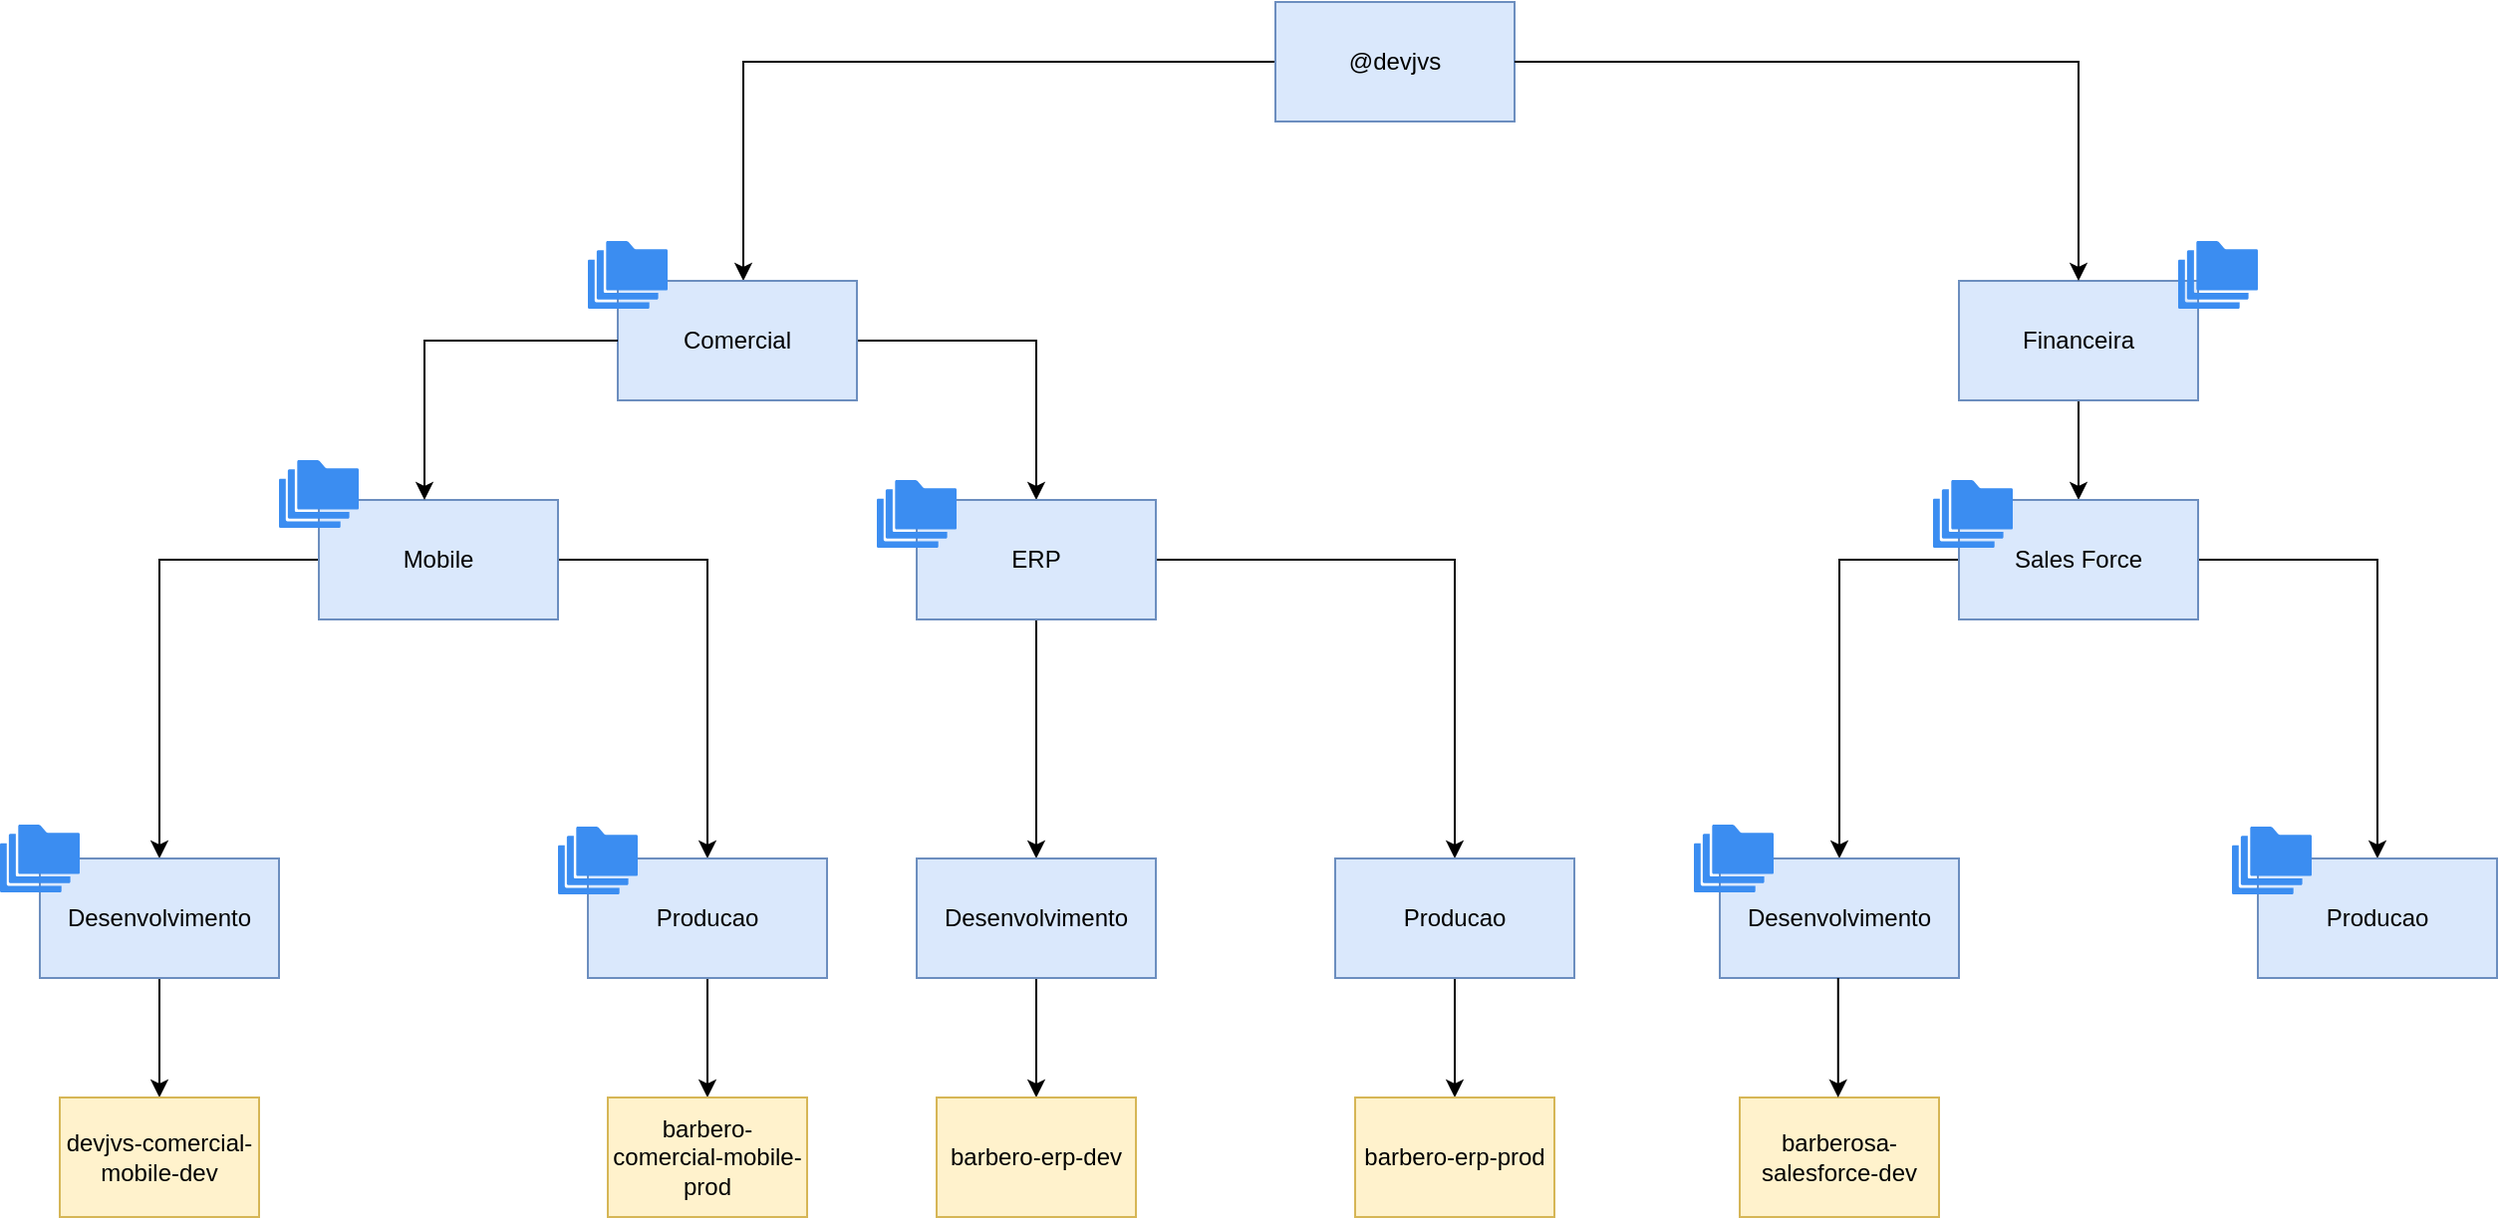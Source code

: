 <mxfile version="20.6.1" type="github" pages="2"><diagram id="OJ75zlZ3bGXf0F_jo_-T" name="organizacao_gcp"><mxGraphModel dx="1034" dy="594" grid="1" gridSize="10" guides="1" tooltips="1" connect="1" arrows="1" fold="1" page="1" pageScale="1" pageWidth="827" pageHeight="1169" math="0" shadow="0"><root><mxCell id="0"/><mxCell id="1" parent="0"/><mxCell id="lwq8H0B81Pt8OWV8RZo5-4" value="" style="edgeStyle=orthogonalEdgeStyle;rounded=0;orthogonalLoop=1;jettySize=auto;html=1;" parent="1" source="lwq8H0B81Pt8OWV8RZo5-1" target="lwq8H0B81Pt8OWV8RZo5-3" edge="1"><mxGeometry relative="1" as="geometry"><Array as="points"><mxPoint x="613" y="140"/></Array></mxGeometry></mxCell><mxCell id="lwq8H0B81Pt8OWV8RZo5-1" value="@devjvs" style="rounded=0;whiteSpace=wrap;html=1;fillColor=#dae8fc;strokeColor=#6c8ebf;" parent="1" vertex="1"><mxGeometry x="880" y="110" width="120" height="60" as="geometry"/></mxCell><mxCell id="lwq8H0B81Pt8OWV8RZo5-17" style="edgeStyle=orthogonalEdgeStyle;rounded=0;orthogonalLoop=1;jettySize=auto;html=1;" parent="1" source="lwq8H0B81Pt8OWV8RZo5-3" target="lwq8H0B81Pt8OWV8RZo5-11" edge="1"><mxGeometry relative="1" as="geometry"><Array as="points"><mxPoint x="760" y="280"/></Array></mxGeometry></mxCell><mxCell id="lwq8H0B81Pt8OWV8RZo5-3" value="Comercial" style="whiteSpace=wrap;html=1;fillColor=#dae8fc;strokeColor=#6c8ebf;rounded=0;" parent="1" vertex="1"><mxGeometry x="550" y="250" width="120" height="60" as="geometry"/></mxCell><mxCell id="4tagldR8a85V4j4vMIqo-4" style="edgeStyle=orthogonalEdgeStyle;rounded=0;orthogonalLoop=1;jettySize=auto;html=1;entryX=0.5;entryY=0;entryDx=0;entryDy=0;" parent="1" source="lwq8H0B81Pt8OWV8RZo5-6" target="4tagldR8a85V4j4vMIqo-1" edge="1"><mxGeometry relative="1" as="geometry"/></mxCell><mxCell id="lwq8H0B81Pt8OWV8RZo5-6" value="Financeira" style="whiteSpace=wrap;html=1;fillColor=#dae8fc;strokeColor=#6c8ebf;rounded=0;" parent="1" vertex="1"><mxGeometry x="1223" y="250" width="120" height="60" as="geometry"/></mxCell><mxCell id="lwq8H0B81Pt8OWV8RZo5-8" value="" style="sketch=0;html=1;aspect=fixed;strokeColor=none;shadow=0;align=center;verticalAlign=top;fillColor=#3B8DF1;shape=mxgraph.gcp2.folders" parent="1" vertex="1"><mxGeometry x="535" y="230" width="40" height="34" as="geometry"/></mxCell><mxCell id="lwq8H0B81Pt8OWV8RZo5-9" value="" style="sketch=0;html=1;aspect=fixed;strokeColor=none;shadow=0;align=center;verticalAlign=top;fillColor=#3B8DF1;shape=mxgraph.gcp2.folders" parent="1" vertex="1"><mxGeometry x="1333" y="230" width="40" height="34" as="geometry"/></mxCell><mxCell id="lwq8H0B81Pt8OWV8RZo5-18" style="edgeStyle=orthogonalEdgeStyle;rounded=0;orthogonalLoop=1;jettySize=auto;html=1;entryX=0.5;entryY=0;entryDx=0;entryDy=0;" parent="1" source="lwq8H0B81Pt8OWV8RZo5-10" target="lwq8H0B81Pt8OWV8RZo5-12" edge="1"><mxGeometry relative="1" as="geometry"><Array as="points"><mxPoint x="320" y="390"/><mxPoint x="320" y="510"/></Array></mxGeometry></mxCell><mxCell id="lwq8H0B81Pt8OWV8RZo5-19" style="edgeStyle=orthogonalEdgeStyle;rounded=0;orthogonalLoop=1;jettySize=auto;html=1;entryX=0.5;entryY=0;entryDx=0;entryDy=0;" parent="1" source="lwq8H0B81Pt8OWV8RZo5-10" target="lwq8H0B81Pt8OWV8RZo5-13" edge="1"><mxGeometry relative="1" as="geometry"/></mxCell><mxCell id="lwq8H0B81Pt8OWV8RZo5-10" value="Mobile" style="whiteSpace=wrap;html=1;fillColor=#dae8fc;strokeColor=#6c8ebf;rounded=0;" parent="1" vertex="1"><mxGeometry x="400" y="360" width="120" height="60" as="geometry"/></mxCell><mxCell id="lwq8H0B81Pt8OWV8RZo5-20" style="edgeStyle=orthogonalEdgeStyle;rounded=0;orthogonalLoop=1;jettySize=auto;html=1;entryX=0.5;entryY=0;entryDx=0;entryDy=0;" parent="1" source="lwq8H0B81Pt8OWV8RZo5-11" target="lwq8H0B81Pt8OWV8RZo5-14" edge="1"><mxGeometry relative="1" as="geometry"/></mxCell><mxCell id="lwq8H0B81Pt8OWV8RZo5-21" style="edgeStyle=orthogonalEdgeStyle;rounded=0;orthogonalLoop=1;jettySize=auto;html=1;entryX=0.5;entryY=0;entryDx=0;entryDy=0;" parent="1" source="lwq8H0B81Pt8OWV8RZo5-11" target="lwq8H0B81Pt8OWV8RZo5-15" edge="1"><mxGeometry relative="1" as="geometry"><Array as="points"><mxPoint x="970" y="390"/></Array></mxGeometry></mxCell><mxCell id="lwq8H0B81Pt8OWV8RZo5-11" value="ERP" style="whiteSpace=wrap;html=1;fillColor=#dae8fc;strokeColor=#6c8ebf;rounded=0;" parent="1" vertex="1"><mxGeometry x="700" y="360" width="120" height="60" as="geometry"/></mxCell><mxCell id="lwq8H0B81Pt8OWV8RZo5-23" value="" style="edgeStyle=orthogonalEdgeStyle;rounded=0;orthogonalLoop=1;jettySize=auto;html=1;" parent="1" source="lwq8H0B81Pt8OWV8RZo5-12" target="lwq8H0B81Pt8OWV8RZo5-22" edge="1"><mxGeometry relative="1" as="geometry"/></mxCell><mxCell id="lwq8H0B81Pt8OWV8RZo5-12" value="Desenvolvimento" style="whiteSpace=wrap;html=1;fillColor=#dae8fc;strokeColor=#6c8ebf;rounded=0;" parent="1" vertex="1"><mxGeometry x="260" y="540" width="120" height="60" as="geometry"/></mxCell><mxCell id="lwq8H0B81Pt8OWV8RZo5-25" style="edgeStyle=orthogonalEdgeStyle;rounded=0;orthogonalLoop=1;jettySize=auto;html=1;" parent="1" source="lwq8H0B81Pt8OWV8RZo5-13" target="lwq8H0B81Pt8OWV8RZo5-24" edge="1"><mxGeometry relative="1" as="geometry"/></mxCell><mxCell id="lwq8H0B81Pt8OWV8RZo5-13" value="Producao" style="whiteSpace=wrap;html=1;fillColor=#dae8fc;strokeColor=#6c8ebf;rounded=0;" parent="1" vertex="1"><mxGeometry x="535" y="540" width="120" height="60" as="geometry"/></mxCell><mxCell id="lwq8H0B81Pt8OWV8RZo5-29" style="edgeStyle=orthogonalEdgeStyle;rounded=0;orthogonalLoop=1;jettySize=auto;html=1;entryX=0.5;entryY=0;entryDx=0;entryDy=0;" parent="1" source="lwq8H0B81Pt8OWV8RZo5-14" edge="1" target="lwq8H0B81Pt8OWV8RZo5-26"><mxGeometry relative="1" as="geometry"><mxPoint x="820" y="650" as="targetPoint"/><Array as="points"/></mxGeometry></mxCell><mxCell id="lwq8H0B81Pt8OWV8RZo5-14" value="Desenvolvimento" style="whiteSpace=wrap;html=1;fillColor=#dae8fc;strokeColor=#6c8ebf;rounded=0;" parent="1" vertex="1"><mxGeometry x="700" y="540" width="120" height="60" as="geometry"/></mxCell><mxCell id="lwq8H0B81Pt8OWV8RZo5-30" style="edgeStyle=orthogonalEdgeStyle;rounded=0;orthogonalLoop=1;jettySize=auto;html=1;entryX=0.5;entryY=0;entryDx=0;entryDy=0;" parent="1" source="lwq8H0B81Pt8OWV8RZo5-15" edge="1" target="lwq8H0B81Pt8OWV8RZo5-27"><mxGeometry relative="1" as="geometry"><mxPoint x="970" y="650" as="targetPoint"/></mxGeometry></mxCell><mxCell id="lwq8H0B81Pt8OWV8RZo5-15" value="Producao" style="whiteSpace=wrap;html=1;fillColor=#dae8fc;strokeColor=#6c8ebf;rounded=0;" parent="1" vertex="1"><mxGeometry x="910" y="540" width="120" height="60" as="geometry"/></mxCell><mxCell id="lwq8H0B81Pt8OWV8RZo5-22" value="devjvs-comercial-mobile-dev" style="whiteSpace=wrap;html=1;fillColor=#fff2cc;strokeColor=#d6b656;rounded=0;" parent="1" vertex="1"><mxGeometry x="270" y="660" width="100" height="60" as="geometry"/></mxCell><mxCell id="lwq8H0B81Pt8OWV8RZo5-24" value="barbero-comercial-mobile-prod" style="whiteSpace=wrap;html=1;fillColor=#fff2cc;strokeColor=#d6b656;rounded=0;" parent="1" vertex="1"><mxGeometry x="545" y="660" width="100" height="60" as="geometry"/></mxCell><mxCell id="lwq8H0B81Pt8OWV8RZo5-26" value="barbero-erp-dev" style="whiteSpace=wrap;html=1;fillColor=#fff2cc;strokeColor=#d6b656;rounded=0;" parent="1" vertex="1"><mxGeometry x="710" y="660" width="100" height="60" as="geometry"/></mxCell><mxCell id="lwq8H0B81Pt8OWV8RZo5-27" value="barbero-erp-prod" style="whiteSpace=wrap;html=1;fillColor=#fff2cc;strokeColor=#d6b656;rounded=0;" parent="1" vertex="1"><mxGeometry x="920" y="660" width="100" height="60" as="geometry"/></mxCell><mxCell id="lwq8H0B81Pt8OWV8RZo5-31" value="" style="sketch=0;html=1;aspect=fixed;strokeColor=none;shadow=0;align=center;verticalAlign=top;fillColor=#3B8DF1;shape=mxgraph.gcp2.folders" parent="1" vertex="1"><mxGeometry x="380" y="340" width="40" height="34" as="geometry"/></mxCell><mxCell id="lwq8H0B81Pt8OWV8RZo5-32" value="" style="sketch=0;html=1;aspect=fixed;strokeColor=none;shadow=0;align=center;verticalAlign=top;fillColor=#3B8DF1;shape=mxgraph.gcp2.folders" parent="1" vertex="1"><mxGeometry x="680" y="350" width="40" height="34" as="geometry"/></mxCell><mxCell id="lwq8H0B81Pt8OWV8RZo5-33" value="" style="sketch=0;html=1;aspect=fixed;strokeColor=none;shadow=0;align=center;verticalAlign=top;fillColor=#3B8DF1;shape=mxgraph.gcp2.folders" parent="1" vertex="1"><mxGeometry x="240" y="523" width="40" height="34" as="geometry"/></mxCell><mxCell id="lwq8H0B81Pt8OWV8RZo5-34" value="" style="sketch=0;html=1;aspect=fixed;strokeColor=none;shadow=0;align=center;verticalAlign=top;fillColor=#3B8DF1;shape=mxgraph.gcp2.folders" parent="1" vertex="1"><mxGeometry x="520" y="524" width="40" height="34" as="geometry"/></mxCell><mxCell id="4tagldR8a85V4j4vMIqo-9" style="edgeStyle=orthogonalEdgeStyle;rounded=0;orthogonalLoop=1;jettySize=auto;html=1;entryX=0.5;entryY=0;entryDx=0;entryDy=0;" parent="1" source="4tagldR8a85V4j4vMIqo-1" edge="1" target="4tagldR8a85V4j4vMIqo-5"><mxGeometry relative="1" as="geometry"><mxPoint x="1163" y="500" as="targetPoint"/><Array as="points"><mxPoint x="1163" y="390"/></Array></mxGeometry></mxCell><mxCell id="4tagldR8a85V4j4vMIqo-10" style="edgeStyle=orthogonalEdgeStyle;rounded=0;orthogonalLoop=1;jettySize=auto;html=1;entryX=0.5;entryY=0;entryDx=0;entryDy=0;" parent="1" source="4tagldR8a85V4j4vMIqo-1" edge="1" target="4tagldR8a85V4j4vMIqo-6"><mxGeometry relative="1" as="geometry"><mxPoint x="1353" y="490" as="targetPoint"/></mxGeometry></mxCell><mxCell id="4tagldR8a85V4j4vMIqo-1" value="Sales Force" style="whiteSpace=wrap;html=1;fillColor=#dae8fc;strokeColor=#6c8ebf;rounded=0;" parent="1" vertex="1"><mxGeometry x="1223" y="360" width="120" height="60" as="geometry"/></mxCell><mxCell id="4tagldR8a85V4j4vMIqo-2" value="" style="sketch=0;html=1;aspect=fixed;strokeColor=none;shadow=0;align=center;verticalAlign=top;fillColor=#3B8DF1;shape=mxgraph.gcp2.folders" parent="1" vertex="1"><mxGeometry x="1210" y="350" width="40" height="34" as="geometry"/></mxCell><mxCell id="4tagldR8a85V4j4vMIqo-5" value="Desenvolvimento" style="whiteSpace=wrap;html=1;fillColor=#dae8fc;strokeColor=#6c8ebf;rounded=0;" parent="1" vertex="1"><mxGeometry x="1103" y="540" width="120" height="60" as="geometry"/></mxCell><mxCell id="4tagldR8a85V4j4vMIqo-6" value="Producao" style="whiteSpace=wrap;html=1;fillColor=#dae8fc;strokeColor=#6c8ebf;rounded=0;" parent="1" vertex="1"><mxGeometry x="1373" y="540" width="120" height="60" as="geometry"/></mxCell><mxCell id="4tagldR8a85V4j4vMIqo-7" value="" style="sketch=0;html=1;aspect=fixed;strokeColor=none;shadow=0;align=center;verticalAlign=top;fillColor=#3B8DF1;shape=mxgraph.gcp2.folders" parent="1" vertex="1"><mxGeometry x="1360" y="524" width="40" height="34" as="geometry"/></mxCell><mxCell id="4tagldR8a85V4j4vMIqo-8" value="" style="sketch=0;html=1;aspect=fixed;strokeColor=none;shadow=0;align=center;verticalAlign=top;fillColor=#3B8DF1;shape=mxgraph.gcp2.folders" parent="1" vertex="1"><mxGeometry x="1090" y="523" width="40" height="34" as="geometry"/></mxCell><mxCell id="4tagldR8a85V4j4vMIqo-11" value="barberosa-salesforce-dev" style="whiteSpace=wrap;html=1;fillColor=#fff2cc;strokeColor=#d6b656;rounded=0;" parent="1" vertex="1"><mxGeometry x="1113" y="660" width="100" height="60" as="geometry"/></mxCell><mxCell id="0849KMGDtAcoEjteWoMQ-4" value="" style="edgeStyle=orthogonalEdgeStyle;rounded=0;orthogonalLoop=1;jettySize=auto;html=1;entryX=0.5;entryY=0;entryDx=0;entryDy=0;" edge="1" parent="1" target="lwq8H0B81Pt8OWV8RZo5-6"><mxGeometry relative="1" as="geometry"><Array as="points"><mxPoint x="1283" y="140"/></Array><mxPoint x="1000" y="140" as="sourcePoint"/><mxPoint x="1280" y="210" as="targetPoint"/></mxGeometry></mxCell><mxCell id="0849KMGDtAcoEjteWoMQ-7" style="edgeStyle=orthogonalEdgeStyle;rounded=0;orthogonalLoop=1;jettySize=auto;html=1;" edge="1" parent="1"><mxGeometry relative="1" as="geometry"><mxPoint x="550" y="280" as="sourcePoint"/><mxPoint x="453" y="360" as="targetPoint"/><Array as="points"><mxPoint x="453" y="280"/></Array></mxGeometry></mxCell><mxCell id="0849KMGDtAcoEjteWoMQ-8" style="edgeStyle=orthogonalEdgeStyle;rounded=0;orthogonalLoop=1;jettySize=auto;html=1;entryX=0.5;entryY=0;entryDx=0;entryDy=0;" edge="1" parent="1"><mxGeometry relative="1" as="geometry"><mxPoint x="1162.38" y="660" as="targetPoint"/><mxPoint x="1162.38" y="600" as="sourcePoint"/></mxGeometry></mxCell></root></mxGraphModel></diagram><diagram id="z-7XpXx9mp-PBBUGqZUO" name="organizacao_grupos"><mxGraphModel dx="856" dy="574" grid="1" gridSize="10" guides="1" tooltips="1" connect="1" arrows="1" fold="1" page="1" pageScale="1" pageWidth="827" pageHeight="1169" math="0" shadow="0"><root><mxCell id="0"/><mxCell id="1" parent="0"/><mxCell id="r2_SFlGKL5OcZtT6BBKR-3" value="" style="edgeStyle=orthogonalEdgeStyle;rounded=0;orthogonalLoop=1;jettySize=auto;html=1;" edge="1" parent="1" source="r2_SFlGKL5OcZtT6BBKR-1" target="r2_SFlGKL5OcZtT6BBKR-2"><mxGeometry relative="1" as="geometry"/></mxCell><mxCell id="r2_SFlGKL5OcZtT6BBKR-11" style="edgeStyle=orthogonalEdgeStyle;rounded=0;orthogonalLoop=1;jettySize=auto;html=1;" edge="1" parent="1" source="r2_SFlGKL5OcZtT6BBKR-1"><mxGeometry relative="1" as="geometry"><mxPoint x="410" y="220" as="targetPoint"/></mxGeometry></mxCell><mxCell id="r2_SFlGKL5OcZtT6BBKR-20" style="edgeStyle=orthogonalEdgeStyle;rounded=0;orthogonalLoop=1;jettySize=auto;html=1;" edge="1" parent="1" source="r2_SFlGKL5OcZtT6BBKR-1"><mxGeometry relative="1" as="geometry"><mxPoint x="90" y="220" as="targetPoint"/></mxGeometry></mxCell><mxCell id="r2_SFlGKL5OcZtT6BBKR-21" style="edgeStyle=orthogonalEdgeStyle;rounded=0;orthogonalLoop=1;jettySize=auto;html=1;" edge="1" parent="1" source="r2_SFlGKL5OcZtT6BBKR-1"><mxGeometry relative="1" as="geometry"><mxPoint x="580" y="220" as="targetPoint"/></mxGeometry></mxCell><mxCell id="r2_SFlGKL5OcZtT6BBKR-1" value="carlosbarbero.com.br" style="rounded=0;whiteSpace=wrap;html=1;" vertex="1" parent="1"><mxGeometry x="210" y="90" width="120" height="60" as="geometry"/></mxCell><mxCell id="r2_SFlGKL5OcZtT6BBKR-5" style="edgeStyle=orthogonalEdgeStyle;rounded=0;orthogonalLoop=1;jettySize=auto;html=1;" edge="1" parent="1" source="r2_SFlGKL5OcZtT6BBKR-2"><mxGeometry relative="1" as="geometry"><mxPoint x="270" y="360" as="targetPoint"/></mxGeometry></mxCell><mxCell id="r2_SFlGKL5OcZtT6BBKR-2" value="devops" style="whiteSpace=wrap;html=1;rounded=0;" vertex="1" parent="1"><mxGeometry x="210" y="230" width="120" height="60" as="geometry"/></mxCell><mxCell id="r2_SFlGKL5OcZtT6BBKR-4" value="" style="shape=actor;whiteSpace=wrap;html=1;" vertex="1" parent="1"><mxGeometry x="250" y="370" width="40" height="60" as="geometry"/></mxCell><mxCell id="r2_SFlGKL5OcZtT6BBKR-6" value="" style="sketch=0;pointerEvents=1;shadow=0;dashed=0;html=1;strokeColor=none;labelPosition=center;verticalLabelPosition=bottom;verticalAlign=top;align=center;fillColor=#505050;shape=mxgraph.mscae.intune.user_group" vertex="1" parent="1"><mxGeometry x="180" y="210" width="50" height="37" as="geometry"/></mxCell><mxCell id="r2_SFlGKL5OcZtT6BBKR-10" style="edgeStyle=orthogonalEdgeStyle;rounded=0;orthogonalLoop=1;jettySize=auto;html=1;" edge="1" parent="1" source="r2_SFlGKL5OcZtT6BBKR-7"><mxGeometry relative="1" as="geometry"><mxPoint x="410" y="360" as="targetPoint"/></mxGeometry></mxCell><mxCell id="r2_SFlGKL5OcZtT6BBKR-7" value="sre" style="whiteSpace=wrap;html=1;rounded=0;" vertex="1" parent="1"><mxGeometry x="350" y="230" width="120" height="60" as="geometry"/></mxCell><mxCell id="r2_SFlGKL5OcZtT6BBKR-8" value="" style="sketch=0;pointerEvents=1;shadow=0;dashed=0;html=1;strokeColor=none;labelPosition=center;verticalLabelPosition=bottom;verticalAlign=top;align=center;fillColor=#505050;shape=mxgraph.mscae.intune.user_group" vertex="1" parent="1"><mxGeometry x="440" y="210" width="50" height="37" as="geometry"/></mxCell><mxCell id="r2_SFlGKL5OcZtT6BBKR-9" value="" style="shape=actor;whiteSpace=wrap;html=1;" vertex="1" parent="1"><mxGeometry x="390" y="370" width="40" height="60" as="geometry"/></mxCell><mxCell id="r2_SFlGKL5OcZtT6BBKR-17" style="edgeStyle=orthogonalEdgeStyle;rounded=0;orthogonalLoop=1;jettySize=auto;html=1;" edge="1" parent="1" source="r2_SFlGKL5OcZtT6BBKR-12"><mxGeometry relative="1" as="geometry"><mxPoint x="570" y="360" as="targetPoint"/></mxGeometry></mxCell><mxCell id="r2_SFlGKL5OcZtT6BBKR-12" value="financeiro" style="whiteSpace=wrap;html=1;rounded=0;" vertex="1" parent="1"><mxGeometry x="510" y="230" width="120" height="60" as="geometry"/></mxCell><mxCell id="r2_SFlGKL5OcZtT6BBKR-19" style="edgeStyle=orthogonalEdgeStyle;rounded=0;orthogonalLoop=1;jettySize=auto;html=1;entryX=0.5;entryY=0;entryDx=0;entryDy=0;" edge="1" parent="1" source="r2_SFlGKL5OcZtT6BBKR-13" target="r2_SFlGKL5OcZtT6BBKR-18"><mxGeometry relative="1" as="geometry"/></mxCell><mxCell id="r2_SFlGKL5OcZtT6BBKR-13" value="marketing" style="whiteSpace=wrap;html=1;rounded=0;" vertex="1" parent="1"><mxGeometry x="30" y="230" width="120" height="60" as="geometry"/></mxCell><mxCell id="r2_SFlGKL5OcZtT6BBKR-14" value="" style="sketch=0;pointerEvents=1;shadow=0;dashed=0;html=1;strokeColor=none;labelPosition=center;verticalLabelPosition=bottom;verticalAlign=top;align=center;fillColor=#505050;shape=mxgraph.mscae.intune.user_group" vertex="1" parent="1"><mxGeometry x="10" y="210" width="50" height="37" as="geometry"/></mxCell><mxCell id="r2_SFlGKL5OcZtT6BBKR-15" value="" style="sketch=0;pointerEvents=1;shadow=0;dashed=0;html=1;strokeColor=none;labelPosition=center;verticalLabelPosition=bottom;verticalAlign=top;align=center;fillColor=#505050;shape=mxgraph.mscae.intune.user_group" vertex="1" parent="1"><mxGeometry x="600" y="210" width="50" height="37" as="geometry"/></mxCell><mxCell id="r2_SFlGKL5OcZtT6BBKR-16" value="" style="shape=actor;whiteSpace=wrap;html=1;" vertex="1" parent="1"><mxGeometry x="550" y="370" width="40" height="60" as="geometry"/></mxCell><mxCell id="r2_SFlGKL5OcZtT6BBKR-18" value="" style="shape=actor;whiteSpace=wrap;html=1;" vertex="1" parent="1"><mxGeometry x="70" y="370" width="40" height="60" as="geometry"/></mxCell></root></mxGraphModel></diagram></mxfile>